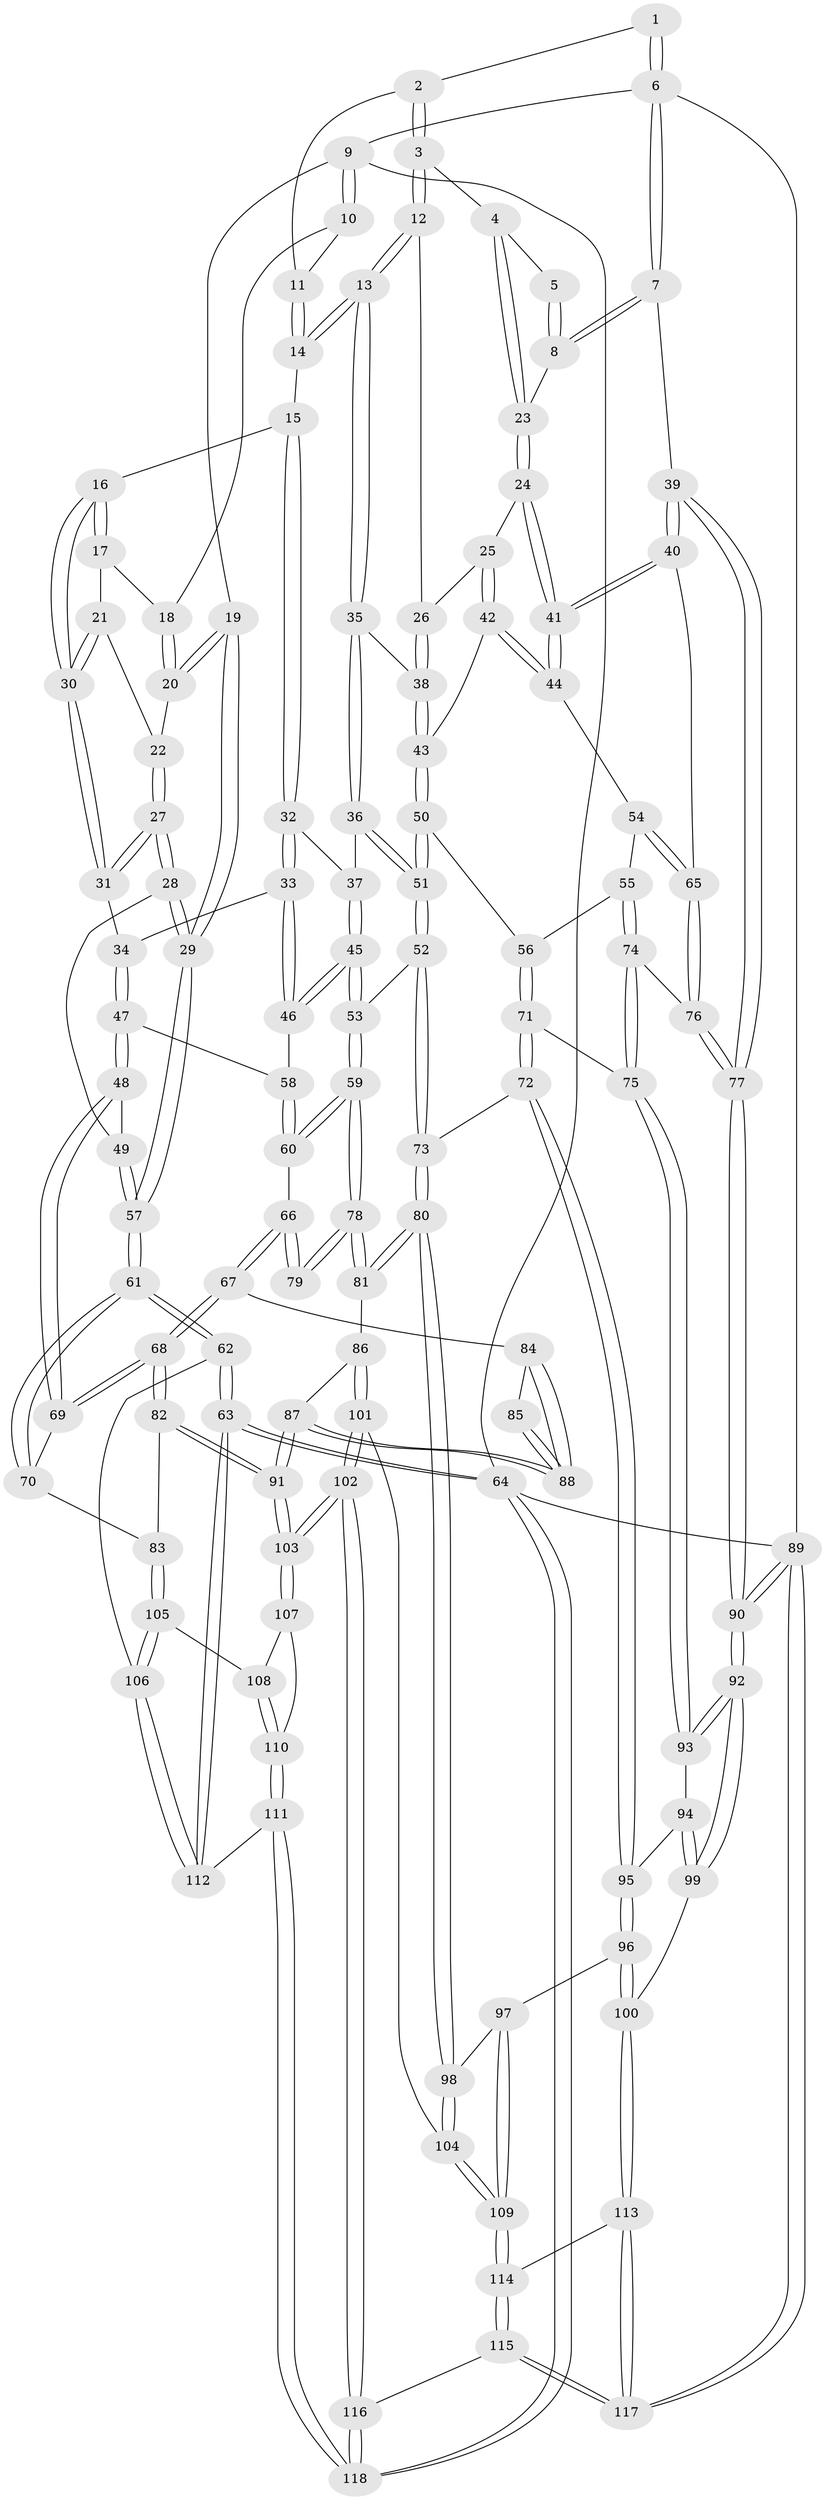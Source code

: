 // Generated by graph-tools (version 1.1) at 2025/38/03/09/25 02:38:39]
// undirected, 118 vertices, 292 edges
graph export_dot {
graph [start="1"]
  node [color=gray90,style=filled];
  1 [pos="+0.9771808420728051+0"];
  2 [pos="+0.6869001307495488+0"];
  3 [pos="+0.692447599041828+0.0057123938662408434"];
  4 [pos="+0.8355465341641648+0.08649618295237686"];
  5 [pos="+0.9254375907044881+0"];
  6 [pos="+1+0"];
  7 [pos="+1+0.058269679580715654"];
  8 [pos="+0.9087862794551373+0.14253905331723185"];
  9 [pos="+0+0"];
  10 [pos="+0.34868952528465613+0"];
  11 [pos="+0.3969495154059549+0"];
  12 [pos="+0.6856597164101546+0.02063459900571616"];
  13 [pos="+0.6187565596294083+0.139164835618065"];
  14 [pos="+0.491094223235342+0.1210057022748867"];
  15 [pos="+0.44013976642780883+0.15450649608457076"];
  16 [pos="+0.3759593993367162+0.15224611025700358"];
  17 [pos="+0.32539283220480664+0.020696855205754146"];
  18 [pos="+0.3245801791405368+0"];
  19 [pos="+0+0"];
  20 [pos="+0.16816560735520342+0.11267112314533109"];
  21 [pos="+0.22774141101748052+0.1413965339090364"];
  22 [pos="+0.1727735471055848+0.11630024965621383"];
  23 [pos="+0.8999334505366001+0.14747890347227907"];
  24 [pos="+0.8934551557606605+0.16139203905967234"];
  25 [pos="+0.8751259729671186+0.17470815062141615"];
  26 [pos="+0.8094521519453676+0.19451382998765787"];
  27 [pos="+0.15731097328310684+0.29226650962168155"];
  28 [pos="+0.15595502174316214+0.2931270844728464"];
  29 [pos="+0+0.0163302319478805"];
  30 [pos="+0.293740955804011+0.20605548086195705"];
  31 [pos="+0.2859731539067017+0.2527933441476528"];
  32 [pos="+0.45284189930768+0.2466014480090297"];
  33 [pos="+0.3740095283324919+0.3593307441171092"];
  34 [pos="+0.29007701721489676+0.25981466459286573"];
  35 [pos="+0.6491462206729666+0.23013455750198655"];
  36 [pos="+0.6425588210204528+0.23940839843842351"];
  37 [pos="+0.5259066775549804+0.2826070238583482"];
  38 [pos="+0.7069317234565726+0.2473884767327458"];
  39 [pos="+1+0.3616104147760855"];
  40 [pos="+1+0.3594770256301048"];
  41 [pos="+0.9878787152388293+0.3568419362609015"];
  42 [pos="+0.8451175833855058+0.3069925461039522"];
  43 [pos="+0.7678328835984164+0.3249554535442762"];
  44 [pos="+0.9499015549349739+0.36666151010877357"];
  45 [pos="+0.4691745724659917+0.4224180245018123"];
  46 [pos="+0.37483759255709015+0.36252809996218194"];
  47 [pos="+0.202871011458666+0.42810699593900964"];
  48 [pos="+0.18534691733435063+0.43725712251345944"];
  49 [pos="+0.143810746942441+0.3781845960947042"];
  50 [pos="+0.7697059776185393+0.4063604120477938"];
  51 [pos="+0.604527741653329+0.43977238273554364"];
  52 [pos="+0.5922755973717057+0.4542340218694639"];
  53 [pos="+0.47995976364209364+0.4362328961258607"];
  54 [pos="+0.903480481148411+0.40464987364075033"];
  55 [pos="+0.8357098629951722+0.45629633437492284"];
  56 [pos="+0.8138269505508825+0.4516139739803735"];
  57 [pos="+0+0.40089681795019894"];
  58 [pos="+0.3477030640692377+0.38621956605656765"];
  59 [pos="+0.4414573494492617+0.5104634101566646"];
  60 [pos="+0.3221032255899419+0.478704481520713"];
  61 [pos="+0+0.45974075201398057"];
  62 [pos="+0+0.6475439939589177"];
  63 [pos="+0+0.9522122655627606"];
  64 [pos="+0+1"];
  65 [pos="+0.9521647362568855+0.513955772504977"];
  66 [pos="+0.3061667726542188+0.5048630108159629"];
  67 [pos="+0.22499169101358493+0.5463094936001258"];
  68 [pos="+0.20984758795274264+0.5469631047955159"];
  69 [pos="+0.18204037145263582+0.4924104472524024"];
  70 [pos="+0+0.5092090794634865"];
  71 [pos="+0.7275136936284121+0.5499574731702563"];
  72 [pos="+0.6842574026686608+0.5773459522541141"];
  73 [pos="+0.6075581813662745+0.4942335411943712"];
  74 [pos="+0.8947560411852968+0.5639589623277441"];
  75 [pos="+0.8711403484676601+0.5900662674115715"];
  76 [pos="+0.9391804543332364+0.5673119507918404"];
  77 [pos="+1+0.6886293484261977"];
  78 [pos="+0.4274026996676329+0.5494702674221352"];
  79 [pos="+0.4069983492691901+0.5536578259000037"];
  80 [pos="+0.5003715123591306+0.6467649755711603"];
  81 [pos="+0.46374305434124763+0.6202565863934766"];
  82 [pos="+0.19260231830528599+0.5949046735458531"];
  83 [pos="+0.12320455416017959+0.6408221233431363"];
  84 [pos="+0.23338158708545398+0.5503238612668948"];
  85 [pos="+0.3826983671396579+0.5695299220484743"];
  86 [pos="+0.37011189911192705+0.6716193543808678"];
  87 [pos="+0.3412030900049518+0.6576990725651567"];
  88 [pos="+0.33828207033568297+0.6213794134488481"];
  89 [pos="+1+1"];
  90 [pos="+1+1"];
  91 [pos="+0.26440148037920774+0.6998853971600432"];
  92 [pos="+0.9027890052590769+0.8205709851086957"];
  93 [pos="+0.8439246847483813+0.6425030886686843"];
  94 [pos="+0.7488344202893173+0.6441704085357256"];
  95 [pos="+0.6845914910692225+0.5819296930155661"];
  96 [pos="+0.5952061652832249+0.7040935541514436"];
  97 [pos="+0.5723306299670913+0.6983314915588086"];
  98 [pos="+0.5165266066043008+0.6784806734802684"];
  99 [pos="+0.7358853001869698+0.7546570984379924"];
  100 [pos="+0.6435829800181245+0.7816938933622817"];
  101 [pos="+0.40165603360962804+0.7723080204682605"];
  102 [pos="+0.29527056671005597+0.8554393409026756"];
  103 [pos="+0.2570559727053446+0.8235245238824048"];
  104 [pos="+0.4393551792422623+0.7658331878136969"];
  105 [pos="+0.08935161079105228+0.6954527957490043"];
  106 [pos="+0.08205209775397432+0.6975622583283395"];
  107 [pos="+0.23600765281506483+0.8210312875332598"];
  108 [pos="+0.09687461704679758+0.7033386273659457"];
  109 [pos="+0.5010305251257477+0.8318488396563872"];
  110 [pos="+0.10590868301089326+0.8709336266658245"];
  111 [pos="+0.07405045121758863+0.888004533242412"];
  112 [pos="+0.021553546105870423+0.8761449853408521"];
  113 [pos="+0.6396759048964346+0.7980864531784381"];
  114 [pos="+0.5305700693181378+0.8755177903446993"];
  115 [pos="+0.44892311916670424+1"];
  116 [pos="+0.37463747724087343+1"];
  117 [pos="+0.8828997371956638+1"];
  118 [pos="+0.24355665545223537+1"];
  1 -- 2;
  1 -- 6;
  1 -- 6;
  2 -- 3;
  2 -- 3;
  2 -- 11;
  3 -- 4;
  3 -- 12;
  3 -- 12;
  4 -- 5;
  4 -- 23;
  4 -- 23;
  5 -- 8;
  5 -- 8;
  6 -- 7;
  6 -- 7;
  6 -- 9;
  6 -- 89;
  7 -- 8;
  7 -- 8;
  7 -- 39;
  8 -- 23;
  9 -- 10;
  9 -- 10;
  9 -- 19;
  9 -- 64;
  10 -- 11;
  10 -- 18;
  11 -- 14;
  11 -- 14;
  12 -- 13;
  12 -- 13;
  12 -- 26;
  13 -- 14;
  13 -- 14;
  13 -- 35;
  13 -- 35;
  14 -- 15;
  15 -- 16;
  15 -- 32;
  15 -- 32;
  16 -- 17;
  16 -- 17;
  16 -- 30;
  16 -- 30;
  17 -- 18;
  17 -- 21;
  18 -- 20;
  18 -- 20;
  19 -- 20;
  19 -- 20;
  19 -- 29;
  19 -- 29;
  20 -- 22;
  21 -- 22;
  21 -- 30;
  21 -- 30;
  22 -- 27;
  22 -- 27;
  23 -- 24;
  23 -- 24;
  24 -- 25;
  24 -- 41;
  24 -- 41;
  25 -- 26;
  25 -- 42;
  25 -- 42;
  26 -- 38;
  26 -- 38;
  27 -- 28;
  27 -- 28;
  27 -- 31;
  27 -- 31;
  28 -- 29;
  28 -- 29;
  28 -- 49;
  29 -- 57;
  29 -- 57;
  30 -- 31;
  30 -- 31;
  31 -- 34;
  32 -- 33;
  32 -- 33;
  32 -- 37;
  33 -- 34;
  33 -- 46;
  33 -- 46;
  34 -- 47;
  34 -- 47;
  35 -- 36;
  35 -- 36;
  35 -- 38;
  36 -- 37;
  36 -- 51;
  36 -- 51;
  37 -- 45;
  37 -- 45;
  38 -- 43;
  38 -- 43;
  39 -- 40;
  39 -- 40;
  39 -- 77;
  39 -- 77;
  40 -- 41;
  40 -- 41;
  40 -- 65;
  41 -- 44;
  41 -- 44;
  42 -- 43;
  42 -- 44;
  42 -- 44;
  43 -- 50;
  43 -- 50;
  44 -- 54;
  45 -- 46;
  45 -- 46;
  45 -- 53;
  45 -- 53;
  46 -- 58;
  47 -- 48;
  47 -- 48;
  47 -- 58;
  48 -- 49;
  48 -- 69;
  48 -- 69;
  49 -- 57;
  49 -- 57;
  50 -- 51;
  50 -- 51;
  50 -- 56;
  51 -- 52;
  51 -- 52;
  52 -- 53;
  52 -- 73;
  52 -- 73;
  53 -- 59;
  53 -- 59;
  54 -- 55;
  54 -- 65;
  54 -- 65;
  55 -- 56;
  55 -- 74;
  55 -- 74;
  56 -- 71;
  56 -- 71;
  57 -- 61;
  57 -- 61;
  58 -- 60;
  58 -- 60;
  59 -- 60;
  59 -- 60;
  59 -- 78;
  59 -- 78;
  60 -- 66;
  61 -- 62;
  61 -- 62;
  61 -- 70;
  61 -- 70;
  62 -- 63;
  62 -- 63;
  62 -- 106;
  63 -- 64;
  63 -- 64;
  63 -- 112;
  63 -- 112;
  64 -- 118;
  64 -- 118;
  64 -- 89;
  65 -- 76;
  65 -- 76;
  66 -- 67;
  66 -- 67;
  66 -- 79;
  66 -- 79;
  67 -- 68;
  67 -- 68;
  67 -- 84;
  68 -- 69;
  68 -- 69;
  68 -- 82;
  68 -- 82;
  69 -- 70;
  70 -- 83;
  71 -- 72;
  71 -- 72;
  71 -- 75;
  72 -- 73;
  72 -- 95;
  72 -- 95;
  73 -- 80;
  73 -- 80;
  74 -- 75;
  74 -- 75;
  74 -- 76;
  75 -- 93;
  75 -- 93;
  76 -- 77;
  76 -- 77;
  77 -- 90;
  77 -- 90;
  78 -- 79;
  78 -- 79;
  78 -- 81;
  78 -- 81;
  80 -- 81;
  80 -- 81;
  80 -- 98;
  80 -- 98;
  81 -- 86;
  82 -- 83;
  82 -- 91;
  82 -- 91;
  83 -- 105;
  83 -- 105;
  84 -- 85;
  84 -- 88;
  84 -- 88;
  85 -- 88;
  85 -- 88;
  86 -- 87;
  86 -- 101;
  86 -- 101;
  87 -- 88;
  87 -- 88;
  87 -- 91;
  87 -- 91;
  89 -- 90;
  89 -- 90;
  89 -- 117;
  89 -- 117;
  90 -- 92;
  90 -- 92;
  91 -- 103;
  91 -- 103;
  92 -- 93;
  92 -- 93;
  92 -- 99;
  92 -- 99;
  93 -- 94;
  94 -- 95;
  94 -- 99;
  94 -- 99;
  95 -- 96;
  95 -- 96;
  96 -- 97;
  96 -- 100;
  96 -- 100;
  97 -- 98;
  97 -- 109;
  97 -- 109;
  98 -- 104;
  98 -- 104;
  99 -- 100;
  100 -- 113;
  100 -- 113;
  101 -- 102;
  101 -- 102;
  101 -- 104;
  102 -- 103;
  102 -- 103;
  102 -- 116;
  102 -- 116;
  103 -- 107;
  103 -- 107;
  104 -- 109;
  104 -- 109;
  105 -- 106;
  105 -- 106;
  105 -- 108;
  106 -- 112;
  106 -- 112;
  107 -- 108;
  107 -- 110;
  108 -- 110;
  108 -- 110;
  109 -- 114;
  109 -- 114;
  110 -- 111;
  110 -- 111;
  111 -- 112;
  111 -- 118;
  111 -- 118;
  113 -- 114;
  113 -- 117;
  113 -- 117;
  114 -- 115;
  114 -- 115;
  115 -- 116;
  115 -- 117;
  115 -- 117;
  116 -- 118;
  116 -- 118;
}

